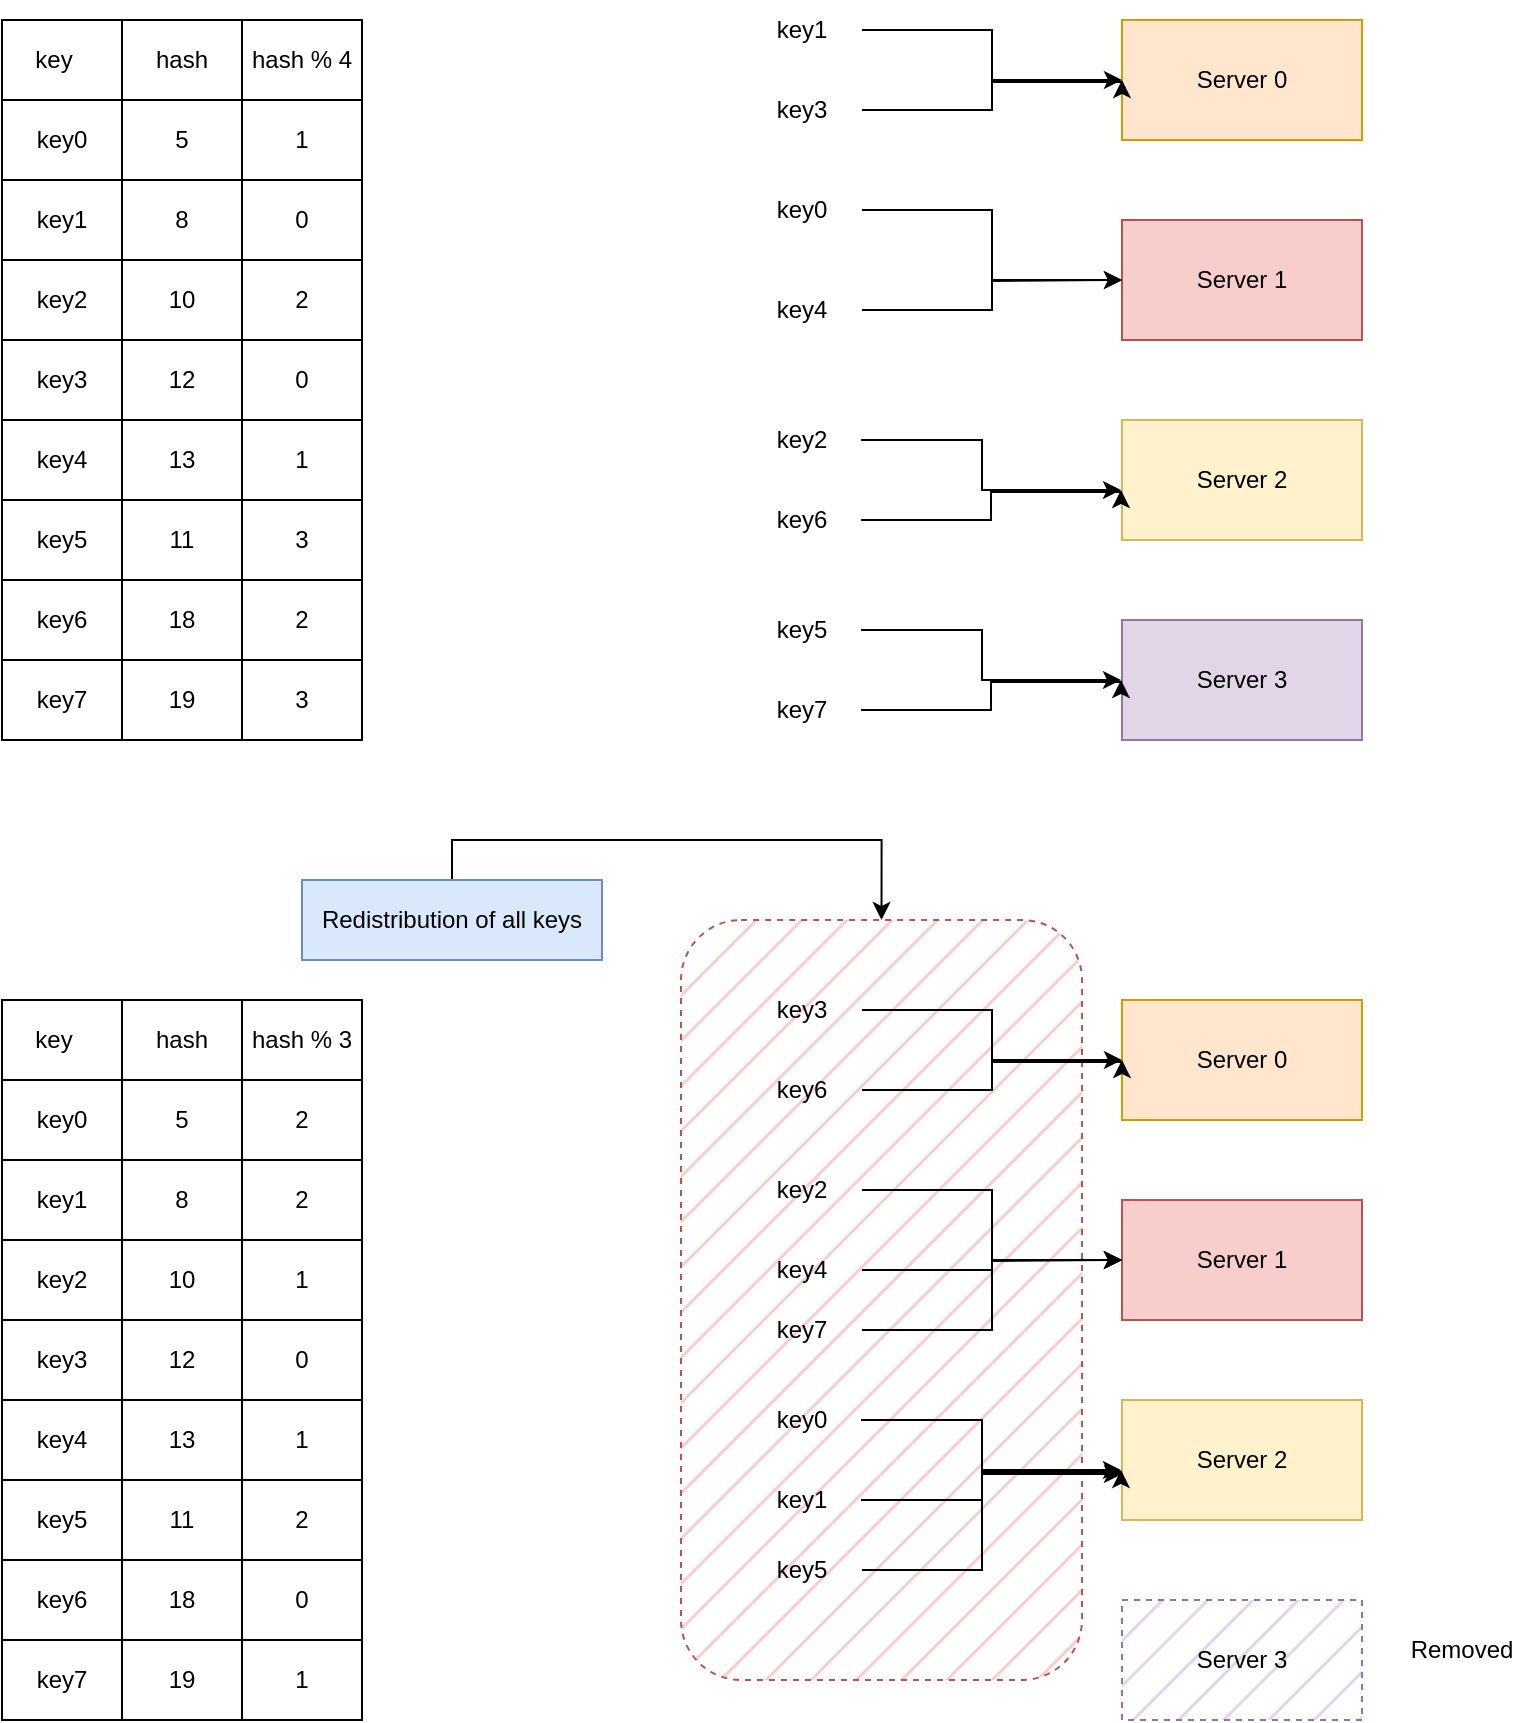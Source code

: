<mxfile version="26.1.3">
  <diagram name="Page-1" id="MKKmdcyjvgOV_uOWusmX">
    <mxGraphModel dx="1364" dy="758" grid="1" gridSize="10" guides="1" tooltips="1" connect="1" arrows="1" fold="1" page="1" pageScale="1" pageWidth="850" pageHeight="1100" math="0" shadow="0">
      <root>
        <mxCell id="0" />
        <mxCell id="1" parent="0" />
        <mxCell id="tOlh4tnU_qJZyK3Pe_yV-121" value="" style="rounded=1;whiteSpace=wrap;html=1;dashed=1;fillStyle=hatch;fillColor=#f8cecc;strokeColor=#b85450;" vertex="1" parent="1">
          <mxGeometry x="379.5" y="570" width="200.5" height="380" as="geometry" />
        </mxCell>
        <mxCell id="tOlh4tnU_qJZyK3Pe_yV-1" value="" style="shape=table;startSize=0;container=1;collapsible=0;childLayout=tableLayout;" vertex="1" parent="1">
          <mxGeometry x="40" y="120" width="180" height="360" as="geometry" />
        </mxCell>
        <mxCell id="tOlh4tnU_qJZyK3Pe_yV-2" value="" style="shape=tableRow;horizontal=0;startSize=0;swimlaneHead=0;swimlaneBody=0;strokeColor=inherit;top=0;left=0;bottom=0;right=0;collapsible=0;dropTarget=0;fillColor=none;points=[[0,0.5],[1,0.5]];portConstraint=eastwest;" vertex="1" parent="tOlh4tnU_qJZyK3Pe_yV-1">
          <mxGeometry width="180" height="40" as="geometry" />
        </mxCell>
        <mxCell id="tOlh4tnU_qJZyK3Pe_yV-3" value="key&lt;span style=&quot;white-space: pre;&quot;&gt;&#x9;&lt;/span&gt;" style="shape=partialRectangle;html=1;whiteSpace=wrap;connectable=0;strokeColor=inherit;overflow=hidden;fillColor=none;top=0;left=0;bottom=0;right=0;pointerEvents=1;" vertex="1" parent="tOlh4tnU_qJZyK3Pe_yV-2">
          <mxGeometry width="60" height="40" as="geometry">
            <mxRectangle width="60" height="40" as="alternateBounds" />
          </mxGeometry>
        </mxCell>
        <mxCell id="tOlh4tnU_qJZyK3Pe_yV-4" value="hash" style="shape=partialRectangle;html=1;whiteSpace=wrap;connectable=0;strokeColor=inherit;overflow=hidden;fillColor=none;top=0;left=0;bottom=0;right=0;pointerEvents=1;" vertex="1" parent="tOlh4tnU_qJZyK3Pe_yV-2">
          <mxGeometry x="60" width="60" height="40" as="geometry">
            <mxRectangle width="60" height="40" as="alternateBounds" />
          </mxGeometry>
        </mxCell>
        <mxCell id="tOlh4tnU_qJZyK3Pe_yV-5" value="hash % 4" style="shape=partialRectangle;html=1;whiteSpace=wrap;connectable=0;strokeColor=inherit;overflow=hidden;fillColor=none;top=0;left=0;bottom=0;right=0;pointerEvents=1;" vertex="1" parent="tOlh4tnU_qJZyK3Pe_yV-2">
          <mxGeometry x="120" width="60" height="40" as="geometry">
            <mxRectangle width="60" height="40" as="alternateBounds" />
          </mxGeometry>
        </mxCell>
        <mxCell id="tOlh4tnU_qJZyK3Pe_yV-6" value="" style="shape=tableRow;horizontal=0;startSize=0;swimlaneHead=0;swimlaneBody=0;strokeColor=inherit;top=0;left=0;bottom=0;right=0;collapsible=0;dropTarget=0;fillColor=none;points=[[0,0.5],[1,0.5]];portConstraint=eastwest;" vertex="1" parent="tOlh4tnU_qJZyK3Pe_yV-1">
          <mxGeometry y="40" width="180" height="40" as="geometry" />
        </mxCell>
        <mxCell id="tOlh4tnU_qJZyK3Pe_yV-7" value="key0" style="shape=partialRectangle;html=1;whiteSpace=wrap;connectable=0;strokeColor=inherit;overflow=hidden;fillColor=none;top=0;left=0;bottom=0;right=0;pointerEvents=1;" vertex="1" parent="tOlh4tnU_qJZyK3Pe_yV-6">
          <mxGeometry width="60" height="40" as="geometry">
            <mxRectangle width="60" height="40" as="alternateBounds" />
          </mxGeometry>
        </mxCell>
        <mxCell id="tOlh4tnU_qJZyK3Pe_yV-8" value="5" style="shape=partialRectangle;html=1;whiteSpace=wrap;connectable=0;strokeColor=inherit;overflow=hidden;fillColor=none;top=0;left=0;bottom=0;right=0;pointerEvents=1;" vertex="1" parent="tOlh4tnU_qJZyK3Pe_yV-6">
          <mxGeometry x="60" width="60" height="40" as="geometry">
            <mxRectangle width="60" height="40" as="alternateBounds" />
          </mxGeometry>
        </mxCell>
        <mxCell id="tOlh4tnU_qJZyK3Pe_yV-9" value="1" style="shape=partialRectangle;html=1;whiteSpace=wrap;connectable=0;strokeColor=inherit;overflow=hidden;fillColor=none;top=0;left=0;bottom=0;right=0;pointerEvents=1;" vertex="1" parent="tOlh4tnU_qJZyK3Pe_yV-6">
          <mxGeometry x="120" width="60" height="40" as="geometry">
            <mxRectangle width="60" height="40" as="alternateBounds" />
          </mxGeometry>
        </mxCell>
        <mxCell id="tOlh4tnU_qJZyK3Pe_yV-10" value="" style="shape=tableRow;horizontal=0;startSize=0;swimlaneHead=0;swimlaneBody=0;strokeColor=inherit;top=0;left=0;bottom=0;right=0;collapsible=0;dropTarget=0;fillColor=none;points=[[0,0.5],[1,0.5]];portConstraint=eastwest;" vertex="1" parent="tOlh4tnU_qJZyK3Pe_yV-1">
          <mxGeometry y="80" width="180" height="40" as="geometry" />
        </mxCell>
        <mxCell id="tOlh4tnU_qJZyK3Pe_yV-11" value="key1" style="shape=partialRectangle;html=1;whiteSpace=wrap;connectable=0;strokeColor=inherit;overflow=hidden;fillColor=none;top=0;left=0;bottom=0;right=0;pointerEvents=1;" vertex="1" parent="tOlh4tnU_qJZyK3Pe_yV-10">
          <mxGeometry width="60" height="40" as="geometry">
            <mxRectangle width="60" height="40" as="alternateBounds" />
          </mxGeometry>
        </mxCell>
        <mxCell id="tOlh4tnU_qJZyK3Pe_yV-12" value="8" style="shape=partialRectangle;html=1;whiteSpace=wrap;connectable=0;strokeColor=inherit;overflow=hidden;fillColor=none;top=0;left=0;bottom=0;right=0;pointerEvents=1;" vertex="1" parent="tOlh4tnU_qJZyK3Pe_yV-10">
          <mxGeometry x="60" width="60" height="40" as="geometry">
            <mxRectangle width="60" height="40" as="alternateBounds" />
          </mxGeometry>
        </mxCell>
        <mxCell id="tOlh4tnU_qJZyK3Pe_yV-13" value="0" style="shape=partialRectangle;html=1;whiteSpace=wrap;connectable=0;strokeColor=inherit;overflow=hidden;fillColor=none;top=0;left=0;bottom=0;right=0;pointerEvents=1;" vertex="1" parent="tOlh4tnU_qJZyK3Pe_yV-10">
          <mxGeometry x="120" width="60" height="40" as="geometry">
            <mxRectangle width="60" height="40" as="alternateBounds" />
          </mxGeometry>
        </mxCell>
        <mxCell id="tOlh4tnU_qJZyK3Pe_yV-14" value="" style="shape=tableRow;horizontal=0;startSize=0;swimlaneHead=0;swimlaneBody=0;strokeColor=inherit;top=0;left=0;bottom=0;right=0;collapsible=0;dropTarget=0;fillColor=none;points=[[0,0.5],[1,0.5]];portConstraint=eastwest;" vertex="1" parent="tOlh4tnU_qJZyK3Pe_yV-1">
          <mxGeometry y="120" width="180" height="40" as="geometry" />
        </mxCell>
        <mxCell id="tOlh4tnU_qJZyK3Pe_yV-15" value="key2" style="shape=partialRectangle;html=1;whiteSpace=wrap;connectable=0;strokeColor=inherit;overflow=hidden;fillColor=none;top=0;left=0;bottom=0;right=0;pointerEvents=1;" vertex="1" parent="tOlh4tnU_qJZyK3Pe_yV-14">
          <mxGeometry width="60" height="40" as="geometry">
            <mxRectangle width="60" height="40" as="alternateBounds" />
          </mxGeometry>
        </mxCell>
        <mxCell id="tOlh4tnU_qJZyK3Pe_yV-16" value="10" style="shape=partialRectangle;html=1;whiteSpace=wrap;connectable=0;strokeColor=inherit;overflow=hidden;fillColor=none;top=0;left=0;bottom=0;right=0;pointerEvents=1;" vertex="1" parent="tOlh4tnU_qJZyK3Pe_yV-14">
          <mxGeometry x="60" width="60" height="40" as="geometry">
            <mxRectangle width="60" height="40" as="alternateBounds" />
          </mxGeometry>
        </mxCell>
        <mxCell id="tOlh4tnU_qJZyK3Pe_yV-17" value="2" style="shape=partialRectangle;html=1;whiteSpace=wrap;connectable=0;strokeColor=inherit;overflow=hidden;fillColor=none;top=0;left=0;bottom=0;right=0;pointerEvents=1;" vertex="1" parent="tOlh4tnU_qJZyK3Pe_yV-14">
          <mxGeometry x="120" width="60" height="40" as="geometry">
            <mxRectangle width="60" height="40" as="alternateBounds" />
          </mxGeometry>
        </mxCell>
        <mxCell id="tOlh4tnU_qJZyK3Pe_yV-18" value="" style="shape=tableRow;horizontal=0;startSize=0;swimlaneHead=0;swimlaneBody=0;strokeColor=inherit;top=0;left=0;bottom=0;right=0;collapsible=0;dropTarget=0;fillColor=none;points=[[0,0.5],[1,0.5]];portConstraint=eastwest;" vertex="1" parent="tOlh4tnU_qJZyK3Pe_yV-1">
          <mxGeometry y="160" width="180" height="40" as="geometry" />
        </mxCell>
        <mxCell id="tOlh4tnU_qJZyK3Pe_yV-19" value="key3" style="shape=partialRectangle;html=1;whiteSpace=wrap;connectable=0;strokeColor=inherit;overflow=hidden;fillColor=none;top=0;left=0;bottom=0;right=0;pointerEvents=1;" vertex="1" parent="tOlh4tnU_qJZyK3Pe_yV-18">
          <mxGeometry width="60" height="40" as="geometry">
            <mxRectangle width="60" height="40" as="alternateBounds" />
          </mxGeometry>
        </mxCell>
        <mxCell id="tOlh4tnU_qJZyK3Pe_yV-20" value="12" style="shape=partialRectangle;html=1;whiteSpace=wrap;connectable=0;strokeColor=inherit;overflow=hidden;fillColor=none;top=0;left=0;bottom=0;right=0;pointerEvents=1;" vertex="1" parent="tOlh4tnU_qJZyK3Pe_yV-18">
          <mxGeometry x="60" width="60" height="40" as="geometry">
            <mxRectangle width="60" height="40" as="alternateBounds" />
          </mxGeometry>
        </mxCell>
        <mxCell id="tOlh4tnU_qJZyK3Pe_yV-21" value="0" style="shape=partialRectangle;html=1;whiteSpace=wrap;connectable=0;strokeColor=inherit;overflow=hidden;fillColor=none;top=0;left=0;bottom=0;right=0;pointerEvents=1;" vertex="1" parent="tOlh4tnU_qJZyK3Pe_yV-18">
          <mxGeometry x="120" width="60" height="40" as="geometry">
            <mxRectangle width="60" height="40" as="alternateBounds" />
          </mxGeometry>
        </mxCell>
        <mxCell id="tOlh4tnU_qJZyK3Pe_yV-22" value="" style="shape=tableRow;horizontal=0;startSize=0;swimlaneHead=0;swimlaneBody=0;strokeColor=inherit;top=0;left=0;bottom=0;right=0;collapsible=0;dropTarget=0;fillColor=none;points=[[0,0.5],[1,0.5]];portConstraint=eastwest;" vertex="1" parent="tOlh4tnU_qJZyK3Pe_yV-1">
          <mxGeometry y="200" width="180" height="40" as="geometry" />
        </mxCell>
        <mxCell id="tOlh4tnU_qJZyK3Pe_yV-23" value="key4" style="shape=partialRectangle;html=1;whiteSpace=wrap;connectable=0;strokeColor=inherit;overflow=hidden;fillColor=none;top=0;left=0;bottom=0;right=0;pointerEvents=1;" vertex="1" parent="tOlh4tnU_qJZyK3Pe_yV-22">
          <mxGeometry width="60" height="40" as="geometry">
            <mxRectangle width="60" height="40" as="alternateBounds" />
          </mxGeometry>
        </mxCell>
        <mxCell id="tOlh4tnU_qJZyK3Pe_yV-24" value="13" style="shape=partialRectangle;html=1;whiteSpace=wrap;connectable=0;strokeColor=inherit;overflow=hidden;fillColor=none;top=0;left=0;bottom=0;right=0;pointerEvents=1;" vertex="1" parent="tOlh4tnU_qJZyK3Pe_yV-22">
          <mxGeometry x="60" width="60" height="40" as="geometry">
            <mxRectangle width="60" height="40" as="alternateBounds" />
          </mxGeometry>
        </mxCell>
        <mxCell id="tOlh4tnU_qJZyK3Pe_yV-25" value="1" style="shape=partialRectangle;html=1;whiteSpace=wrap;connectable=0;strokeColor=inherit;overflow=hidden;fillColor=none;top=0;left=0;bottom=0;right=0;pointerEvents=1;" vertex="1" parent="tOlh4tnU_qJZyK3Pe_yV-22">
          <mxGeometry x="120" width="60" height="40" as="geometry">
            <mxRectangle width="60" height="40" as="alternateBounds" />
          </mxGeometry>
        </mxCell>
        <mxCell id="tOlh4tnU_qJZyK3Pe_yV-26" value="" style="shape=tableRow;horizontal=0;startSize=0;swimlaneHead=0;swimlaneBody=0;strokeColor=inherit;top=0;left=0;bottom=0;right=0;collapsible=0;dropTarget=0;fillColor=none;points=[[0,0.5],[1,0.5]];portConstraint=eastwest;" vertex="1" parent="tOlh4tnU_qJZyK3Pe_yV-1">
          <mxGeometry y="240" width="180" height="40" as="geometry" />
        </mxCell>
        <mxCell id="tOlh4tnU_qJZyK3Pe_yV-27" value="key5" style="shape=partialRectangle;html=1;whiteSpace=wrap;connectable=0;strokeColor=inherit;overflow=hidden;fillColor=none;top=0;left=0;bottom=0;right=0;pointerEvents=1;" vertex="1" parent="tOlh4tnU_qJZyK3Pe_yV-26">
          <mxGeometry width="60" height="40" as="geometry">
            <mxRectangle width="60" height="40" as="alternateBounds" />
          </mxGeometry>
        </mxCell>
        <mxCell id="tOlh4tnU_qJZyK3Pe_yV-28" value="11" style="shape=partialRectangle;html=1;whiteSpace=wrap;connectable=0;strokeColor=inherit;overflow=hidden;fillColor=none;top=0;left=0;bottom=0;right=0;pointerEvents=1;" vertex="1" parent="tOlh4tnU_qJZyK3Pe_yV-26">
          <mxGeometry x="60" width="60" height="40" as="geometry">
            <mxRectangle width="60" height="40" as="alternateBounds" />
          </mxGeometry>
        </mxCell>
        <mxCell id="tOlh4tnU_qJZyK3Pe_yV-29" value="3" style="shape=partialRectangle;html=1;whiteSpace=wrap;connectable=0;strokeColor=inherit;overflow=hidden;fillColor=none;top=0;left=0;bottom=0;right=0;pointerEvents=1;" vertex="1" parent="tOlh4tnU_qJZyK3Pe_yV-26">
          <mxGeometry x="120" width="60" height="40" as="geometry">
            <mxRectangle width="60" height="40" as="alternateBounds" />
          </mxGeometry>
        </mxCell>
        <mxCell id="tOlh4tnU_qJZyK3Pe_yV-30" value="" style="shape=tableRow;horizontal=0;startSize=0;swimlaneHead=0;swimlaneBody=0;strokeColor=inherit;top=0;left=0;bottom=0;right=0;collapsible=0;dropTarget=0;fillColor=none;points=[[0,0.5],[1,0.5]];portConstraint=eastwest;" vertex="1" parent="tOlh4tnU_qJZyK3Pe_yV-1">
          <mxGeometry y="280" width="180" height="40" as="geometry" />
        </mxCell>
        <mxCell id="tOlh4tnU_qJZyK3Pe_yV-31" value="key6" style="shape=partialRectangle;html=1;whiteSpace=wrap;connectable=0;strokeColor=inherit;overflow=hidden;fillColor=none;top=0;left=0;bottom=0;right=0;pointerEvents=1;" vertex="1" parent="tOlh4tnU_qJZyK3Pe_yV-30">
          <mxGeometry width="60" height="40" as="geometry">
            <mxRectangle width="60" height="40" as="alternateBounds" />
          </mxGeometry>
        </mxCell>
        <mxCell id="tOlh4tnU_qJZyK3Pe_yV-32" value="18" style="shape=partialRectangle;html=1;whiteSpace=wrap;connectable=0;strokeColor=inherit;overflow=hidden;fillColor=none;top=0;left=0;bottom=0;right=0;pointerEvents=1;" vertex="1" parent="tOlh4tnU_qJZyK3Pe_yV-30">
          <mxGeometry x="60" width="60" height="40" as="geometry">
            <mxRectangle width="60" height="40" as="alternateBounds" />
          </mxGeometry>
        </mxCell>
        <mxCell id="tOlh4tnU_qJZyK3Pe_yV-33" value="2" style="shape=partialRectangle;html=1;whiteSpace=wrap;connectable=0;strokeColor=inherit;overflow=hidden;fillColor=none;top=0;left=0;bottom=0;right=0;pointerEvents=1;" vertex="1" parent="tOlh4tnU_qJZyK3Pe_yV-30">
          <mxGeometry x="120" width="60" height="40" as="geometry">
            <mxRectangle width="60" height="40" as="alternateBounds" />
          </mxGeometry>
        </mxCell>
        <mxCell id="tOlh4tnU_qJZyK3Pe_yV-34" value="" style="shape=tableRow;horizontal=0;startSize=0;swimlaneHead=0;swimlaneBody=0;strokeColor=inherit;top=0;left=0;bottom=0;right=0;collapsible=0;dropTarget=0;fillColor=none;points=[[0,0.5],[1,0.5]];portConstraint=eastwest;" vertex="1" parent="tOlh4tnU_qJZyK3Pe_yV-1">
          <mxGeometry y="320" width="180" height="40" as="geometry" />
        </mxCell>
        <mxCell id="tOlh4tnU_qJZyK3Pe_yV-35" value="key7" style="shape=partialRectangle;html=1;whiteSpace=wrap;connectable=0;strokeColor=inherit;overflow=hidden;fillColor=none;top=0;left=0;bottom=0;right=0;pointerEvents=1;" vertex="1" parent="tOlh4tnU_qJZyK3Pe_yV-34">
          <mxGeometry width="60" height="40" as="geometry">
            <mxRectangle width="60" height="40" as="alternateBounds" />
          </mxGeometry>
        </mxCell>
        <mxCell id="tOlh4tnU_qJZyK3Pe_yV-36" value="19" style="shape=partialRectangle;html=1;whiteSpace=wrap;connectable=0;strokeColor=inherit;overflow=hidden;fillColor=none;top=0;left=0;bottom=0;right=0;pointerEvents=1;" vertex="1" parent="tOlh4tnU_qJZyK3Pe_yV-34">
          <mxGeometry x="60" width="60" height="40" as="geometry">
            <mxRectangle width="60" height="40" as="alternateBounds" />
          </mxGeometry>
        </mxCell>
        <mxCell id="tOlh4tnU_qJZyK3Pe_yV-37" value="3" style="shape=partialRectangle;html=1;whiteSpace=wrap;connectable=0;strokeColor=inherit;overflow=hidden;fillColor=none;top=0;left=0;bottom=0;right=0;pointerEvents=1;" vertex="1" parent="tOlh4tnU_qJZyK3Pe_yV-34">
          <mxGeometry x="120" width="60" height="40" as="geometry">
            <mxRectangle width="60" height="40" as="alternateBounds" />
          </mxGeometry>
        </mxCell>
        <mxCell id="tOlh4tnU_qJZyK3Pe_yV-38" value="Server 0" style="rounded=0;whiteSpace=wrap;html=1;fillColor=#ffe6cc;strokeColor=#d79b00;" vertex="1" parent="1">
          <mxGeometry x="600" y="120" width="120" height="60" as="geometry" />
        </mxCell>
        <mxCell id="tOlh4tnU_qJZyK3Pe_yV-39" value="Server 1" style="rounded=0;whiteSpace=wrap;html=1;fillColor=#f8cecc;strokeColor=#b85450;" vertex="1" parent="1">
          <mxGeometry x="600" y="220" width="120" height="60" as="geometry" />
        </mxCell>
        <mxCell id="tOlh4tnU_qJZyK3Pe_yV-40" value="Server 2" style="rounded=0;whiteSpace=wrap;html=1;fillColor=#fff2cc;strokeColor=#d6b656;" vertex="1" parent="1">
          <mxGeometry x="600" y="320" width="120" height="60" as="geometry" />
        </mxCell>
        <mxCell id="tOlh4tnU_qJZyK3Pe_yV-41" value="Server 3" style="rounded=0;whiteSpace=wrap;html=1;fillColor=#e1d5e7;strokeColor=#9673a6;" vertex="1" parent="1">
          <mxGeometry x="600" y="420" width="120" height="60" as="geometry" />
        </mxCell>
        <mxCell id="tOlh4tnU_qJZyK3Pe_yV-42" style="edgeStyle=orthogonalEdgeStyle;rounded=0;orthogonalLoop=1;jettySize=auto;html=1;exitX=1;exitY=0.5;exitDx=0;exitDy=0;entryX=0;entryY=0.5;entryDx=0;entryDy=0;" edge="1" parent="1" source="tOlh4tnU_qJZyK3Pe_yV-43" target="tOlh4tnU_qJZyK3Pe_yV-38">
          <mxGeometry relative="1" as="geometry" />
        </mxCell>
        <mxCell id="tOlh4tnU_qJZyK3Pe_yV-43" value="key1" style="text;html=1;align=center;verticalAlign=middle;whiteSpace=wrap;rounded=0;" vertex="1" parent="1">
          <mxGeometry x="410" y="110" width="60" height="30" as="geometry" />
        </mxCell>
        <mxCell id="tOlh4tnU_qJZyK3Pe_yV-44" style="edgeStyle=orthogonalEdgeStyle;rounded=0;orthogonalLoop=1;jettySize=auto;html=1;exitX=1;exitY=0.5;exitDx=0;exitDy=0;" edge="1" parent="1" source="tOlh4tnU_qJZyK3Pe_yV-45">
          <mxGeometry relative="1" as="geometry">
            <mxPoint x="600" y="150" as="targetPoint" />
            <Array as="points">
              <mxPoint x="535" y="165" />
              <mxPoint x="535" y="151" />
            </Array>
          </mxGeometry>
        </mxCell>
        <mxCell id="tOlh4tnU_qJZyK3Pe_yV-45" value="key3" style="text;html=1;align=center;verticalAlign=middle;whiteSpace=wrap;rounded=0;" vertex="1" parent="1">
          <mxGeometry x="410" y="150" width="60" height="30" as="geometry" />
        </mxCell>
        <mxCell id="tOlh4tnU_qJZyK3Pe_yV-46" style="edgeStyle=orthogonalEdgeStyle;rounded=0;orthogonalLoop=1;jettySize=auto;html=1;exitX=1;exitY=0.5;exitDx=0;exitDy=0;entryX=0;entryY=0.5;entryDx=0;entryDy=0;" edge="1" parent="1" source="tOlh4tnU_qJZyK3Pe_yV-47" target="tOlh4tnU_qJZyK3Pe_yV-39">
          <mxGeometry relative="1" as="geometry" />
        </mxCell>
        <mxCell id="tOlh4tnU_qJZyK3Pe_yV-47" value="key0" style="text;html=1;align=center;verticalAlign=middle;whiteSpace=wrap;rounded=0;" vertex="1" parent="1">
          <mxGeometry x="410" y="200" width="60" height="30" as="geometry" />
        </mxCell>
        <mxCell id="tOlh4tnU_qJZyK3Pe_yV-48" style="edgeStyle=orthogonalEdgeStyle;rounded=0;orthogonalLoop=1;jettySize=auto;html=1;" edge="1" parent="1" source="tOlh4tnU_qJZyK3Pe_yV-49">
          <mxGeometry relative="1" as="geometry">
            <mxPoint x="600" y="250" as="targetPoint" />
          </mxGeometry>
        </mxCell>
        <mxCell id="tOlh4tnU_qJZyK3Pe_yV-49" value="key4" style="text;html=1;align=center;verticalAlign=middle;whiteSpace=wrap;rounded=0;" vertex="1" parent="1">
          <mxGeometry x="410" y="250" width="60" height="30" as="geometry" />
        </mxCell>
        <mxCell id="tOlh4tnU_qJZyK3Pe_yV-50" style="edgeStyle=orthogonalEdgeStyle;rounded=0;orthogonalLoop=1;jettySize=auto;html=1;exitX=1;exitY=0.5;exitDx=0;exitDy=0;entryX=0;entryY=0.5;entryDx=0;entryDy=0;" edge="1" parent="1" source="tOlh4tnU_qJZyK3Pe_yV-51">
          <mxGeometry relative="1" as="geometry">
            <mxPoint x="599.5" y="355" as="targetPoint" />
            <Array as="points">
              <mxPoint x="530" y="330" />
              <mxPoint x="530" y="355" />
            </Array>
          </mxGeometry>
        </mxCell>
        <mxCell id="tOlh4tnU_qJZyK3Pe_yV-51" value="key2" style="text;html=1;align=center;verticalAlign=middle;whiteSpace=wrap;rounded=0;" vertex="1" parent="1">
          <mxGeometry x="409.5" y="315" width="60" height="30" as="geometry" />
        </mxCell>
        <mxCell id="tOlh4tnU_qJZyK3Pe_yV-52" style="edgeStyle=orthogonalEdgeStyle;rounded=0;orthogonalLoop=1;jettySize=auto;html=1;exitX=1;exitY=0.5;exitDx=0;exitDy=0;" edge="1" parent="1" source="tOlh4tnU_qJZyK3Pe_yV-53">
          <mxGeometry relative="1" as="geometry">
            <mxPoint x="599.5" y="355" as="targetPoint" />
            <Array as="points">
              <mxPoint x="534.5" y="370" />
              <mxPoint x="534.5" y="356" />
            </Array>
          </mxGeometry>
        </mxCell>
        <mxCell id="tOlh4tnU_qJZyK3Pe_yV-53" value="key6" style="text;html=1;align=center;verticalAlign=middle;whiteSpace=wrap;rounded=0;" vertex="1" parent="1">
          <mxGeometry x="409.5" y="355" width="60" height="30" as="geometry" />
        </mxCell>
        <mxCell id="tOlh4tnU_qJZyK3Pe_yV-54" style="edgeStyle=orthogonalEdgeStyle;rounded=0;orthogonalLoop=1;jettySize=auto;html=1;exitX=1;exitY=0.5;exitDx=0;exitDy=0;entryX=0;entryY=0.5;entryDx=0;entryDy=0;" edge="1" parent="1" source="tOlh4tnU_qJZyK3Pe_yV-55">
          <mxGeometry relative="1" as="geometry">
            <mxPoint x="599.5" y="450" as="targetPoint" />
            <Array as="points">
              <mxPoint x="530" y="425" />
              <mxPoint x="530" y="450" />
            </Array>
          </mxGeometry>
        </mxCell>
        <mxCell id="tOlh4tnU_qJZyK3Pe_yV-55" value="key5" style="text;html=1;align=center;verticalAlign=middle;whiteSpace=wrap;rounded=0;" vertex="1" parent="1">
          <mxGeometry x="409.5" y="410" width="60" height="30" as="geometry" />
        </mxCell>
        <mxCell id="tOlh4tnU_qJZyK3Pe_yV-56" style="edgeStyle=orthogonalEdgeStyle;rounded=0;orthogonalLoop=1;jettySize=auto;html=1;exitX=1;exitY=0.5;exitDx=0;exitDy=0;" edge="1" parent="1" source="tOlh4tnU_qJZyK3Pe_yV-57">
          <mxGeometry relative="1" as="geometry">
            <mxPoint x="599.5" y="450" as="targetPoint" />
            <Array as="points">
              <mxPoint x="534.5" y="465" />
              <mxPoint x="534.5" y="451" />
            </Array>
          </mxGeometry>
        </mxCell>
        <mxCell id="tOlh4tnU_qJZyK3Pe_yV-57" value="key7" style="text;html=1;align=center;verticalAlign=middle;whiteSpace=wrap;rounded=0;" vertex="1" parent="1">
          <mxGeometry x="409.5" y="450" width="60" height="30" as="geometry" />
        </mxCell>
        <mxCell id="tOlh4tnU_qJZyK3Pe_yV-58" value="" style="shape=table;startSize=0;container=1;collapsible=0;childLayout=tableLayout;" vertex="1" parent="1">
          <mxGeometry x="40" y="610" width="180" height="360" as="geometry" />
        </mxCell>
        <mxCell id="tOlh4tnU_qJZyK3Pe_yV-59" value="" style="shape=tableRow;horizontal=0;startSize=0;swimlaneHead=0;swimlaneBody=0;strokeColor=inherit;top=0;left=0;bottom=0;right=0;collapsible=0;dropTarget=0;fillColor=none;points=[[0,0.5],[1,0.5]];portConstraint=eastwest;" vertex="1" parent="tOlh4tnU_qJZyK3Pe_yV-58">
          <mxGeometry width="180" height="40" as="geometry" />
        </mxCell>
        <mxCell id="tOlh4tnU_qJZyK3Pe_yV-60" value="key&lt;span style=&quot;white-space: pre;&quot;&gt;&#x9;&lt;/span&gt;" style="shape=partialRectangle;html=1;whiteSpace=wrap;connectable=0;strokeColor=inherit;overflow=hidden;fillColor=none;top=0;left=0;bottom=0;right=0;pointerEvents=1;" vertex="1" parent="tOlh4tnU_qJZyK3Pe_yV-59">
          <mxGeometry width="60" height="40" as="geometry">
            <mxRectangle width="60" height="40" as="alternateBounds" />
          </mxGeometry>
        </mxCell>
        <mxCell id="tOlh4tnU_qJZyK3Pe_yV-61" value="hash" style="shape=partialRectangle;html=1;whiteSpace=wrap;connectable=0;strokeColor=inherit;overflow=hidden;fillColor=none;top=0;left=0;bottom=0;right=0;pointerEvents=1;" vertex="1" parent="tOlh4tnU_qJZyK3Pe_yV-59">
          <mxGeometry x="60" width="60" height="40" as="geometry">
            <mxRectangle width="60" height="40" as="alternateBounds" />
          </mxGeometry>
        </mxCell>
        <mxCell id="tOlh4tnU_qJZyK3Pe_yV-62" value="hash % 3" style="shape=partialRectangle;html=1;whiteSpace=wrap;connectable=0;strokeColor=inherit;overflow=hidden;fillColor=none;top=0;left=0;bottom=0;right=0;pointerEvents=1;" vertex="1" parent="tOlh4tnU_qJZyK3Pe_yV-59">
          <mxGeometry x="120" width="60" height="40" as="geometry">
            <mxRectangle width="60" height="40" as="alternateBounds" />
          </mxGeometry>
        </mxCell>
        <mxCell id="tOlh4tnU_qJZyK3Pe_yV-63" value="" style="shape=tableRow;horizontal=0;startSize=0;swimlaneHead=0;swimlaneBody=0;strokeColor=inherit;top=0;left=0;bottom=0;right=0;collapsible=0;dropTarget=0;fillColor=none;points=[[0,0.5],[1,0.5]];portConstraint=eastwest;" vertex="1" parent="tOlh4tnU_qJZyK3Pe_yV-58">
          <mxGeometry y="40" width="180" height="40" as="geometry" />
        </mxCell>
        <mxCell id="tOlh4tnU_qJZyK3Pe_yV-64" value="key0" style="shape=partialRectangle;html=1;whiteSpace=wrap;connectable=0;strokeColor=inherit;overflow=hidden;fillColor=none;top=0;left=0;bottom=0;right=0;pointerEvents=1;" vertex="1" parent="tOlh4tnU_qJZyK3Pe_yV-63">
          <mxGeometry width="60" height="40" as="geometry">
            <mxRectangle width="60" height="40" as="alternateBounds" />
          </mxGeometry>
        </mxCell>
        <mxCell id="tOlh4tnU_qJZyK3Pe_yV-65" value="5" style="shape=partialRectangle;html=1;whiteSpace=wrap;connectable=0;strokeColor=inherit;overflow=hidden;fillColor=none;top=0;left=0;bottom=0;right=0;pointerEvents=1;" vertex="1" parent="tOlh4tnU_qJZyK3Pe_yV-63">
          <mxGeometry x="60" width="60" height="40" as="geometry">
            <mxRectangle width="60" height="40" as="alternateBounds" />
          </mxGeometry>
        </mxCell>
        <mxCell id="tOlh4tnU_qJZyK3Pe_yV-66" value="2" style="shape=partialRectangle;html=1;whiteSpace=wrap;connectable=0;strokeColor=inherit;overflow=hidden;fillColor=none;top=0;left=0;bottom=0;right=0;pointerEvents=1;" vertex="1" parent="tOlh4tnU_qJZyK3Pe_yV-63">
          <mxGeometry x="120" width="60" height="40" as="geometry">
            <mxRectangle width="60" height="40" as="alternateBounds" />
          </mxGeometry>
        </mxCell>
        <mxCell id="tOlh4tnU_qJZyK3Pe_yV-67" value="" style="shape=tableRow;horizontal=0;startSize=0;swimlaneHead=0;swimlaneBody=0;strokeColor=inherit;top=0;left=0;bottom=0;right=0;collapsible=0;dropTarget=0;fillColor=none;points=[[0,0.5],[1,0.5]];portConstraint=eastwest;" vertex="1" parent="tOlh4tnU_qJZyK3Pe_yV-58">
          <mxGeometry y="80" width="180" height="40" as="geometry" />
        </mxCell>
        <mxCell id="tOlh4tnU_qJZyK3Pe_yV-68" value="key1" style="shape=partialRectangle;html=1;whiteSpace=wrap;connectable=0;strokeColor=inherit;overflow=hidden;fillColor=none;top=0;left=0;bottom=0;right=0;pointerEvents=1;" vertex="1" parent="tOlh4tnU_qJZyK3Pe_yV-67">
          <mxGeometry width="60" height="40" as="geometry">
            <mxRectangle width="60" height="40" as="alternateBounds" />
          </mxGeometry>
        </mxCell>
        <mxCell id="tOlh4tnU_qJZyK3Pe_yV-69" value="8" style="shape=partialRectangle;html=1;whiteSpace=wrap;connectable=0;strokeColor=inherit;overflow=hidden;fillColor=none;top=0;left=0;bottom=0;right=0;pointerEvents=1;" vertex="1" parent="tOlh4tnU_qJZyK3Pe_yV-67">
          <mxGeometry x="60" width="60" height="40" as="geometry">
            <mxRectangle width="60" height="40" as="alternateBounds" />
          </mxGeometry>
        </mxCell>
        <mxCell id="tOlh4tnU_qJZyK3Pe_yV-70" value="2" style="shape=partialRectangle;html=1;whiteSpace=wrap;connectable=0;strokeColor=inherit;overflow=hidden;fillColor=none;top=0;left=0;bottom=0;right=0;pointerEvents=1;" vertex="1" parent="tOlh4tnU_qJZyK3Pe_yV-67">
          <mxGeometry x="120" width="60" height="40" as="geometry">
            <mxRectangle width="60" height="40" as="alternateBounds" />
          </mxGeometry>
        </mxCell>
        <mxCell id="tOlh4tnU_qJZyK3Pe_yV-71" value="" style="shape=tableRow;horizontal=0;startSize=0;swimlaneHead=0;swimlaneBody=0;strokeColor=inherit;top=0;left=0;bottom=0;right=0;collapsible=0;dropTarget=0;fillColor=none;points=[[0,0.5],[1,0.5]];portConstraint=eastwest;" vertex="1" parent="tOlh4tnU_qJZyK3Pe_yV-58">
          <mxGeometry y="120" width="180" height="40" as="geometry" />
        </mxCell>
        <mxCell id="tOlh4tnU_qJZyK3Pe_yV-72" value="key2" style="shape=partialRectangle;html=1;whiteSpace=wrap;connectable=0;strokeColor=inherit;overflow=hidden;fillColor=none;top=0;left=0;bottom=0;right=0;pointerEvents=1;" vertex="1" parent="tOlh4tnU_qJZyK3Pe_yV-71">
          <mxGeometry width="60" height="40" as="geometry">
            <mxRectangle width="60" height="40" as="alternateBounds" />
          </mxGeometry>
        </mxCell>
        <mxCell id="tOlh4tnU_qJZyK3Pe_yV-73" value="10" style="shape=partialRectangle;html=1;whiteSpace=wrap;connectable=0;strokeColor=inherit;overflow=hidden;fillColor=none;top=0;left=0;bottom=0;right=0;pointerEvents=1;" vertex="1" parent="tOlh4tnU_qJZyK3Pe_yV-71">
          <mxGeometry x="60" width="60" height="40" as="geometry">
            <mxRectangle width="60" height="40" as="alternateBounds" />
          </mxGeometry>
        </mxCell>
        <mxCell id="tOlh4tnU_qJZyK3Pe_yV-74" value="1" style="shape=partialRectangle;html=1;whiteSpace=wrap;connectable=0;strokeColor=inherit;overflow=hidden;fillColor=none;top=0;left=0;bottom=0;right=0;pointerEvents=1;" vertex="1" parent="tOlh4tnU_qJZyK3Pe_yV-71">
          <mxGeometry x="120" width="60" height="40" as="geometry">
            <mxRectangle width="60" height="40" as="alternateBounds" />
          </mxGeometry>
        </mxCell>
        <mxCell id="tOlh4tnU_qJZyK3Pe_yV-75" value="" style="shape=tableRow;horizontal=0;startSize=0;swimlaneHead=0;swimlaneBody=0;strokeColor=inherit;top=0;left=0;bottom=0;right=0;collapsible=0;dropTarget=0;fillColor=none;points=[[0,0.5],[1,0.5]];portConstraint=eastwest;" vertex="1" parent="tOlh4tnU_qJZyK3Pe_yV-58">
          <mxGeometry y="160" width="180" height="40" as="geometry" />
        </mxCell>
        <mxCell id="tOlh4tnU_qJZyK3Pe_yV-76" value="key3" style="shape=partialRectangle;html=1;whiteSpace=wrap;connectable=0;strokeColor=inherit;overflow=hidden;fillColor=none;top=0;left=0;bottom=0;right=0;pointerEvents=1;" vertex="1" parent="tOlh4tnU_qJZyK3Pe_yV-75">
          <mxGeometry width="60" height="40" as="geometry">
            <mxRectangle width="60" height="40" as="alternateBounds" />
          </mxGeometry>
        </mxCell>
        <mxCell id="tOlh4tnU_qJZyK3Pe_yV-77" value="12" style="shape=partialRectangle;html=1;whiteSpace=wrap;connectable=0;strokeColor=inherit;overflow=hidden;fillColor=none;top=0;left=0;bottom=0;right=0;pointerEvents=1;" vertex="1" parent="tOlh4tnU_qJZyK3Pe_yV-75">
          <mxGeometry x="60" width="60" height="40" as="geometry">
            <mxRectangle width="60" height="40" as="alternateBounds" />
          </mxGeometry>
        </mxCell>
        <mxCell id="tOlh4tnU_qJZyK3Pe_yV-78" value="0" style="shape=partialRectangle;html=1;whiteSpace=wrap;connectable=0;strokeColor=inherit;overflow=hidden;fillColor=none;top=0;left=0;bottom=0;right=0;pointerEvents=1;" vertex="1" parent="tOlh4tnU_qJZyK3Pe_yV-75">
          <mxGeometry x="120" width="60" height="40" as="geometry">
            <mxRectangle width="60" height="40" as="alternateBounds" />
          </mxGeometry>
        </mxCell>
        <mxCell id="tOlh4tnU_qJZyK3Pe_yV-79" value="" style="shape=tableRow;horizontal=0;startSize=0;swimlaneHead=0;swimlaneBody=0;strokeColor=inherit;top=0;left=0;bottom=0;right=0;collapsible=0;dropTarget=0;fillColor=none;points=[[0,0.5],[1,0.5]];portConstraint=eastwest;" vertex="1" parent="tOlh4tnU_qJZyK3Pe_yV-58">
          <mxGeometry y="200" width="180" height="40" as="geometry" />
        </mxCell>
        <mxCell id="tOlh4tnU_qJZyK3Pe_yV-80" value="key4" style="shape=partialRectangle;html=1;whiteSpace=wrap;connectable=0;strokeColor=inherit;overflow=hidden;fillColor=none;top=0;left=0;bottom=0;right=0;pointerEvents=1;" vertex="1" parent="tOlh4tnU_qJZyK3Pe_yV-79">
          <mxGeometry width="60" height="40" as="geometry">
            <mxRectangle width="60" height="40" as="alternateBounds" />
          </mxGeometry>
        </mxCell>
        <mxCell id="tOlh4tnU_qJZyK3Pe_yV-81" value="13" style="shape=partialRectangle;html=1;whiteSpace=wrap;connectable=0;strokeColor=inherit;overflow=hidden;fillColor=none;top=0;left=0;bottom=0;right=0;pointerEvents=1;" vertex="1" parent="tOlh4tnU_qJZyK3Pe_yV-79">
          <mxGeometry x="60" width="60" height="40" as="geometry">
            <mxRectangle width="60" height="40" as="alternateBounds" />
          </mxGeometry>
        </mxCell>
        <mxCell id="tOlh4tnU_qJZyK3Pe_yV-82" value="1" style="shape=partialRectangle;html=1;whiteSpace=wrap;connectable=0;strokeColor=inherit;overflow=hidden;fillColor=none;top=0;left=0;bottom=0;right=0;pointerEvents=1;" vertex="1" parent="tOlh4tnU_qJZyK3Pe_yV-79">
          <mxGeometry x="120" width="60" height="40" as="geometry">
            <mxRectangle width="60" height="40" as="alternateBounds" />
          </mxGeometry>
        </mxCell>
        <mxCell id="tOlh4tnU_qJZyK3Pe_yV-83" value="" style="shape=tableRow;horizontal=0;startSize=0;swimlaneHead=0;swimlaneBody=0;strokeColor=inherit;top=0;left=0;bottom=0;right=0;collapsible=0;dropTarget=0;fillColor=none;points=[[0,0.5],[1,0.5]];portConstraint=eastwest;" vertex="1" parent="tOlh4tnU_qJZyK3Pe_yV-58">
          <mxGeometry y="240" width="180" height="40" as="geometry" />
        </mxCell>
        <mxCell id="tOlh4tnU_qJZyK3Pe_yV-84" value="key5" style="shape=partialRectangle;html=1;whiteSpace=wrap;connectable=0;strokeColor=inherit;overflow=hidden;fillColor=none;top=0;left=0;bottom=0;right=0;pointerEvents=1;" vertex="1" parent="tOlh4tnU_qJZyK3Pe_yV-83">
          <mxGeometry width="60" height="40" as="geometry">
            <mxRectangle width="60" height="40" as="alternateBounds" />
          </mxGeometry>
        </mxCell>
        <mxCell id="tOlh4tnU_qJZyK3Pe_yV-85" value="11" style="shape=partialRectangle;html=1;whiteSpace=wrap;connectable=0;strokeColor=inherit;overflow=hidden;fillColor=none;top=0;left=0;bottom=0;right=0;pointerEvents=1;" vertex="1" parent="tOlh4tnU_qJZyK3Pe_yV-83">
          <mxGeometry x="60" width="60" height="40" as="geometry">
            <mxRectangle width="60" height="40" as="alternateBounds" />
          </mxGeometry>
        </mxCell>
        <mxCell id="tOlh4tnU_qJZyK3Pe_yV-86" value="2" style="shape=partialRectangle;html=1;whiteSpace=wrap;connectable=0;strokeColor=inherit;overflow=hidden;fillColor=none;top=0;left=0;bottom=0;right=0;pointerEvents=1;" vertex="1" parent="tOlh4tnU_qJZyK3Pe_yV-83">
          <mxGeometry x="120" width="60" height="40" as="geometry">
            <mxRectangle width="60" height="40" as="alternateBounds" />
          </mxGeometry>
        </mxCell>
        <mxCell id="tOlh4tnU_qJZyK3Pe_yV-87" value="" style="shape=tableRow;horizontal=0;startSize=0;swimlaneHead=0;swimlaneBody=0;strokeColor=inherit;top=0;left=0;bottom=0;right=0;collapsible=0;dropTarget=0;fillColor=none;points=[[0,0.5],[1,0.5]];portConstraint=eastwest;" vertex="1" parent="tOlh4tnU_qJZyK3Pe_yV-58">
          <mxGeometry y="280" width="180" height="40" as="geometry" />
        </mxCell>
        <mxCell id="tOlh4tnU_qJZyK3Pe_yV-88" value="key6" style="shape=partialRectangle;html=1;whiteSpace=wrap;connectable=0;strokeColor=inherit;overflow=hidden;fillColor=none;top=0;left=0;bottom=0;right=0;pointerEvents=1;" vertex="1" parent="tOlh4tnU_qJZyK3Pe_yV-87">
          <mxGeometry width="60" height="40" as="geometry">
            <mxRectangle width="60" height="40" as="alternateBounds" />
          </mxGeometry>
        </mxCell>
        <mxCell id="tOlh4tnU_qJZyK3Pe_yV-89" value="18" style="shape=partialRectangle;html=1;whiteSpace=wrap;connectable=0;strokeColor=inherit;overflow=hidden;fillColor=none;top=0;left=0;bottom=0;right=0;pointerEvents=1;" vertex="1" parent="tOlh4tnU_qJZyK3Pe_yV-87">
          <mxGeometry x="60" width="60" height="40" as="geometry">
            <mxRectangle width="60" height="40" as="alternateBounds" />
          </mxGeometry>
        </mxCell>
        <mxCell id="tOlh4tnU_qJZyK3Pe_yV-90" value="0" style="shape=partialRectangle;html=1;whiteSpace=wrap;connectable=0;strokeColor=inherit;overflow=hidden;fillColor=none;top=0;left=0;bottom=0;right=0;pointerEvents=1;" vertex="1" parent="tOlh4tnU_qJZyK3Pe_yV-87">
          <mxGeometry x="120" width="60" height="40" as="geometry">
            <mxRectangle width="60" height="40" as="alternateBounds" />
          </mxGeometry>
        </mxCell>
        <mxCell id="tOlh4tnU_qJZyK3Pe_yV-91" value="" style="shape=tableRow;horizontal=0;startSize=0;swimlaneHead=0;swimlaneBody=0;strokeColor=inherit;top=0;left=0;bottom=0;right=0;collapsible=0;dropTarget=0;fillColor=none;points=[[0,0.5],[1,0.5]];portConstraint=eastwest;" vertex="1" parent="tOlh4tnU_qJZyK3Pe_yV-58">
          <mxGeometry y="320" width="180" height="40" as="geometry" />
        </mxCell>
        <mxCell id="tOlh4tnU_qJZyK3Pe_yV-92" value="key7" style="shape=partialRectangle;html=1;whiteSpace=wrap;connectable=0;strokeColor=inherit;overflow=hidden;fillColor=none;top=0;left=0;bottom=0;right=0;pointerEvents=1;" vertex="1" parent="tOlh4tnU_qJZyK3Pe_yV-91">
          <mxGeometry width="60" height="40" as="geometry">
            <mxRectangle width="60" height="40" as="alternateBounds" />
          </mxGeometry>
        </mxCell>
        <mxCell id="tOlh4tnU_qJZyK3Pe_yV-93" value="19" style="shape=partialRectangle;html=1;whiteSpace=wrap;connectable=0;strokeColor=inherit;overflow=hidden;fillColor=none;top=0;left=0;bottom=0;right=0;pointerEvents=1;" vertex="1" parent="tOlh4tnU_qJZyK3Pe_yV-91">
          <mxGeometry x="60" width="60" height="40" as="geometry">
            <mxRectangle width="60" height="40" as="alternateBounds" />
          </mxGeometry>
        </mxCell>
        <mxCell id="tOlh4tnU_qJZyK3Pe_yV-94" value="1" style="shape=partialRectangle;html=1;whiteSpace=wrap;connectable=0;strokeColor=inherit;overflow=hidden;fillColor=none;top=0;left=0;bottom=0;right=0;pointerEvents=1;" vertex="1" parent="tOlh4tnU_qJZyK3Pe_yV-91">
          <mxGeometry x="120" width="60" height="40" as="geometry">
            <mxRectangle width="60" height="40" as="alternateBounds" />
          </mxGeometry>
        </mxCell>
        <mxCell id="tOlh4tnU_qJZyK3Pe_yV-95" value="Server 0" style="rounded=0;whiteSpace=wrap;html=1;fillColor=#ffe6cc;strokeColor=#d79b00;" vertex="1" parent="1">
          <mxGeometry x="600" y="610" width="120" height="60" as="geometry" />
        </mxCell>
        <mxCell id="tOlh4tnU_qJZyK3Pe_yV-96" value="Server 1" style="rounded=0;whiteSpace=wrap;html=1;fillColor=#f8cecc;strokeColor=#b85450;" vertex="1" parent="1">
          <mxGeometry x="600" y="710" width="120" height="60" as="geometry" />
        </mxCell>
        <mxCell id="tOlh4tnU_qJZyK3Pe_yV-97" value="Server 2" style="rounded=0;whiteSpace=wrap;html=1;fillColor=#fff2cc;strokeColor=#d6b656;" vertex="1" parent="1">
          <mxGeometry x="600" y="810" width="120" height="60" as="geometry" />
        </mxCell>
        <mxCell id="tOlh4tnU_qJZyK3Pe_yV-98" value="Server 3" style="rounded=0;whiteSpace=wrap;html=1;fillColor=#e1d5e7;strokeColor=#9673a6;dashed=1;fillStyle=hatch;" vertex="1" parent="1">
          <mxGeometry x="600" y="910" width="120" height="60" as="geometry" />
        </mxCell>
        <mxCell id="tOlh4tnU_qJZyK3Pe_yV-99" style="edgeStyle=orthogonalEdgeStyle;rounded=0;orthogonalLoop=1;jettySize=auto;html=1;exitX=1;exitY=0.5;exitDx=0;exitDy=0;entryX=0;entryY=0.5;entryDx=0;entryDy=0;" edge="1" parent="1" source="tOlh4tnU_qJZyK3Pe_yV-100" target="tOlh4tnU_qJZyK3Pe_yV-95">
          <mxGeometry relative="1" as="geometry" />
        </mxCell>
        <mxCell id="tOlh4tnU_qJZyK3Pe_yV-100" value="key3" style="text;html=1;align=center;verticalAlign=middle;whiteSpace=wrap;rounded=0;" vertex="1" parent="1">
          <mxGeometry x="410" y="600" width="60" height="30" as="geometry" />
        </mxCell>
        <mxCell id="tOlh4tnU_qJZyK3Pe_yV-101" style="edgeStyle=orthogonalEdgeStyle;rounded=0;orthogonalLoop=1;jettySize=auto;html=1;exitX=1;exitY=0.5;exitDx=0;exitDy=0;" edge="1" parent="1" source="tOlh4tnU_qJZyK3Pe_yV-102">
          <mxGeometry relative="1" as="geometry">
            <mxPoint x="600" y="640" as="targetPoint" />
            <Array as="points">
              <mxPoint x="535" y="655" />
              <mxPoint x="535" y="641" />
            </Array>
          </mxGeometry>
        </mxCell>
        <mxCell id="tOlh4tnU_qJZyK3Pe_yV-102" value="key6" style="text;html=1;align=center;verticalAlign=middle;whiteSpace=wrap;rounded=0;" vertex="1" parent="1">
          <mxGeometry x="410" y="640" width="60" height="30" as="geometry" />
        </mxCell>
        <mxCell id="tOlh4tnU_qJZyK3Pe_yV-103" style="edgeStyle=orthogonalEdgeStyle;rounded=0;orthogonalLoop=1;jettySize=auto;html=1;exitX=1;exitY=0.5;exitDx=0;exitDy=0;entryX=0;entryY=0.5;entryDx=0;entryDy=0;" edge="1" parent="1" source="tOlh4tnU_qJZyK3Pe_yV-104" target="tOlh4tnU_qJZyK3Pe_yV-96">
          <mxGeometry relative="1" as="geometry" />
        </mxCell>
        <mxCell id="tOlh4tnU_qJZyK3Pe_yV-104" value="key2" style="text;html=1;align=center;verticalAlign=middle;whiteSpace=wrap;rounded=0;" vertex="1" parent="1">
          <mxGeometry x="410" y="690" width="60" height="30" as="geometry" />
        </mxCell>
        <mxCell id="tOlh4tnU_qJZyK3Pe_yV-105" style="edgeStyle=orthogonalEdgeStyle;rounded=0;orthogonalLoop=1;jettySize=auto;html=1;" edge="1" parent="1" source="tOlh4tnU_qJZyK3Pe_yV-106">
          <mxGeometry relative="1" as="geometry">
            <mxPoint x="600" y="740" as="targetPoint" />
          </mxGeometry>
        </mxCell>
        <mxCell id="tOlh4tnU_qJZyK3Pe_yV-106" value="key4" style="text;html=1;align=center;verticalAlign=middle;whiteSpace=wrap;rounded=0;" vertex="1" parent="1">
          <mxGeometry x="410" y="730" width="60" height="30" as="geometry" />
        </mxCell>
        <mxCell id="tOlh4tnU_qJZyK3Pe_yV-107" style="edgeStyle=orthogonalEdgeStyle;rounded=0;orthogonalLoop=1;jettySize=auto;html=1;exitX=1;exitY=0.5;exitDx=0;exitDy=0;entryX=0;entryY=0.5;entryDx=0;entryDy=0;" edge="1" parent="1" source="tOlh4tnU_qJZyK3Pe_yV-108">
          <mxGeometry relative="1" as="geometry">
            <mxPoint x="599.5" y="845" as="targetPoint" />
            <Array as="points">
              <mxPoint x="530" y="820" />
              <mxPoint x="530" y="845" />
            </Array>
          </mxGeometry>
        </mxCell>
        <mxCell id="tOlh4tnU_qJZyK3Pe_yV-108" value="key0" style="text;html=1;align=center;verticalAlign=middle;whiteSpace=wrap;rounded=0;" vertex="1" parent="1">
          <mxGeometry x="409.5" y="805" width="60" height="30" as="geometry" />
        </mxCell>
        <mxCell id="tOlh4tnU_qJZyK3Pe_yV-109" style="edgeStyle=orthogonalEdgeStyle;rounded=0;orthogonalLoop=1;jettySize=auto;html=1;exitX=1;exitY=0.5;exitDx=0;exitDy=0;" edge="1" parent="1" source="tOlh4tnU_qJZyK3Pe_yV-110">
          <mxGeometry relative="1" as="geometry">
            <mxPoint x="599.5" y="845" as="targetPoint" />
            <Array as="points">
              <mxPoint x="530" y="860" />
              <mxPoint x="530" y="846" />
            </Array>
          </mxGeometry>
        </mxCell>
        <mxCell id="tOlh4tnU_qJZyK3Pe_yV-110" value="key1" style="text;html=1;align=center;verticalAlign=middle;whiteSpace=wrap;rounded=0;" vertex="1" parent="1">
          <mxGeometry x="409.5" y="845" width="60" height="30" as="geometry" />
        </mxCell>
        <mxCell id="tOlh4tnU_qJZyK3Pe_yV-115" value="Removed" style="text;html=1;align=center;verticalAlign=middle;whiteSpace=wrap;rounded=0;" vertex="1" parent="1">
          <mxGeometry x="740" y="920" width="60" height="30" as="geometry" />
        </mxCell>
        <mxCell id="tOlh4tnU_qJZyK3Pe_yV-116" value="key5" style="text;html=1;align=center;verticalAlign=middle;whiteSpace=wrap;rounded=0;" vertex="1" parent="1">
          <mxGeometry x="410" y="880" width="60" height="30" as="geometry" />
        </mxCell>
        <mxCell id="tOlh4tnU_qJZyK3Pe_yV-117" style="edgeStyle=orthogonalEdgeStyle;rounded=0;orthogonalLoop=1;jettySize=auto;html=1;exitX=1;exitY=0.5;exitDx=0;exitDy=0;entryX=0;entryY=0.617;entryDx=0;entryDy=0;entryPerimeter=0;" edge="1" parent="1" source="tOlh4tnU_qJZyK3Pe_yV-116" target="tOlh4tnU_qJZyK3Pe_yV-97">
          <mxGeometry relative="1" as="geometry">
            <Array as="points">
              <mxPoint x="530" y="895" />
              <mxPoint x="530" y="847" />
            </Array>
          </mxGeometry>
        </mxCell>
        <mxCell id="tOlh4tnU_qJZyK3Pe_yV-119" style="edgeStyle=orthogonalEdgeStyle;rounded=0;orthogonalLoop=1;jettySize=auto;html=1;entryX=0;entryY=0.5;entryDx=0;entryDy=0;" edge="1" parent="1" source="tOlh4tnU_qJZyK3Pe_yV-118" target="tOlh4tnU_qJZyK3Pe_yV-96">
          <mxGeometry relative="1" as="geometry" />
        </mxCell>
        <mxCell id="tOlh4tnU_qJZyK3Pe_yV-118" value="key7" style="text;html=1;align=center;verticalAlign=middle;whiteSpace=wrap;rounded=0;" vertex="1" parent="1">
          <mxGeometry x="410" y="760" width="60" height="30" as="geometry" />
        </mxCell>
        <mxCell id="tOlh4tnU_qJZyK3Pe_yV-122" style="edgeStyle=orthogonalEdgeStyle;rounded=0;orthogonalLoop=1;jettySize=auto;html=1;entryX=0.5;entryY=0;entryDx=0;entryDy=0;exitX=0.5;exitY=0;exitDx=0;exitDy=0;" edge="1" parent="1" source="tOlh4tnU_qJZyK3Pe_yV-120" target="tOlh4tnU_qJZyK3Pe_yV-121">
          <mxGeometry relative="1" as="geometry" />
        </mxCell>
        <mxCell id="tOlh4tnU_qJZyK3Pe_yV-120" value="Redistribution of all keys" style="text;html=1;align=center;verticalAlign=middle;whiteSpace=wrap;rounded=0;fillColor=#dae8fc;strokeColor=#6c8ebf;" vertex="1" parent="1">
          <mxGeometry x="190" y="550" width="150" height="40" as="geometry" />
        </mxCell>
      </root>
    </mxGraphModel>
  </diagram>
</mxfile>
